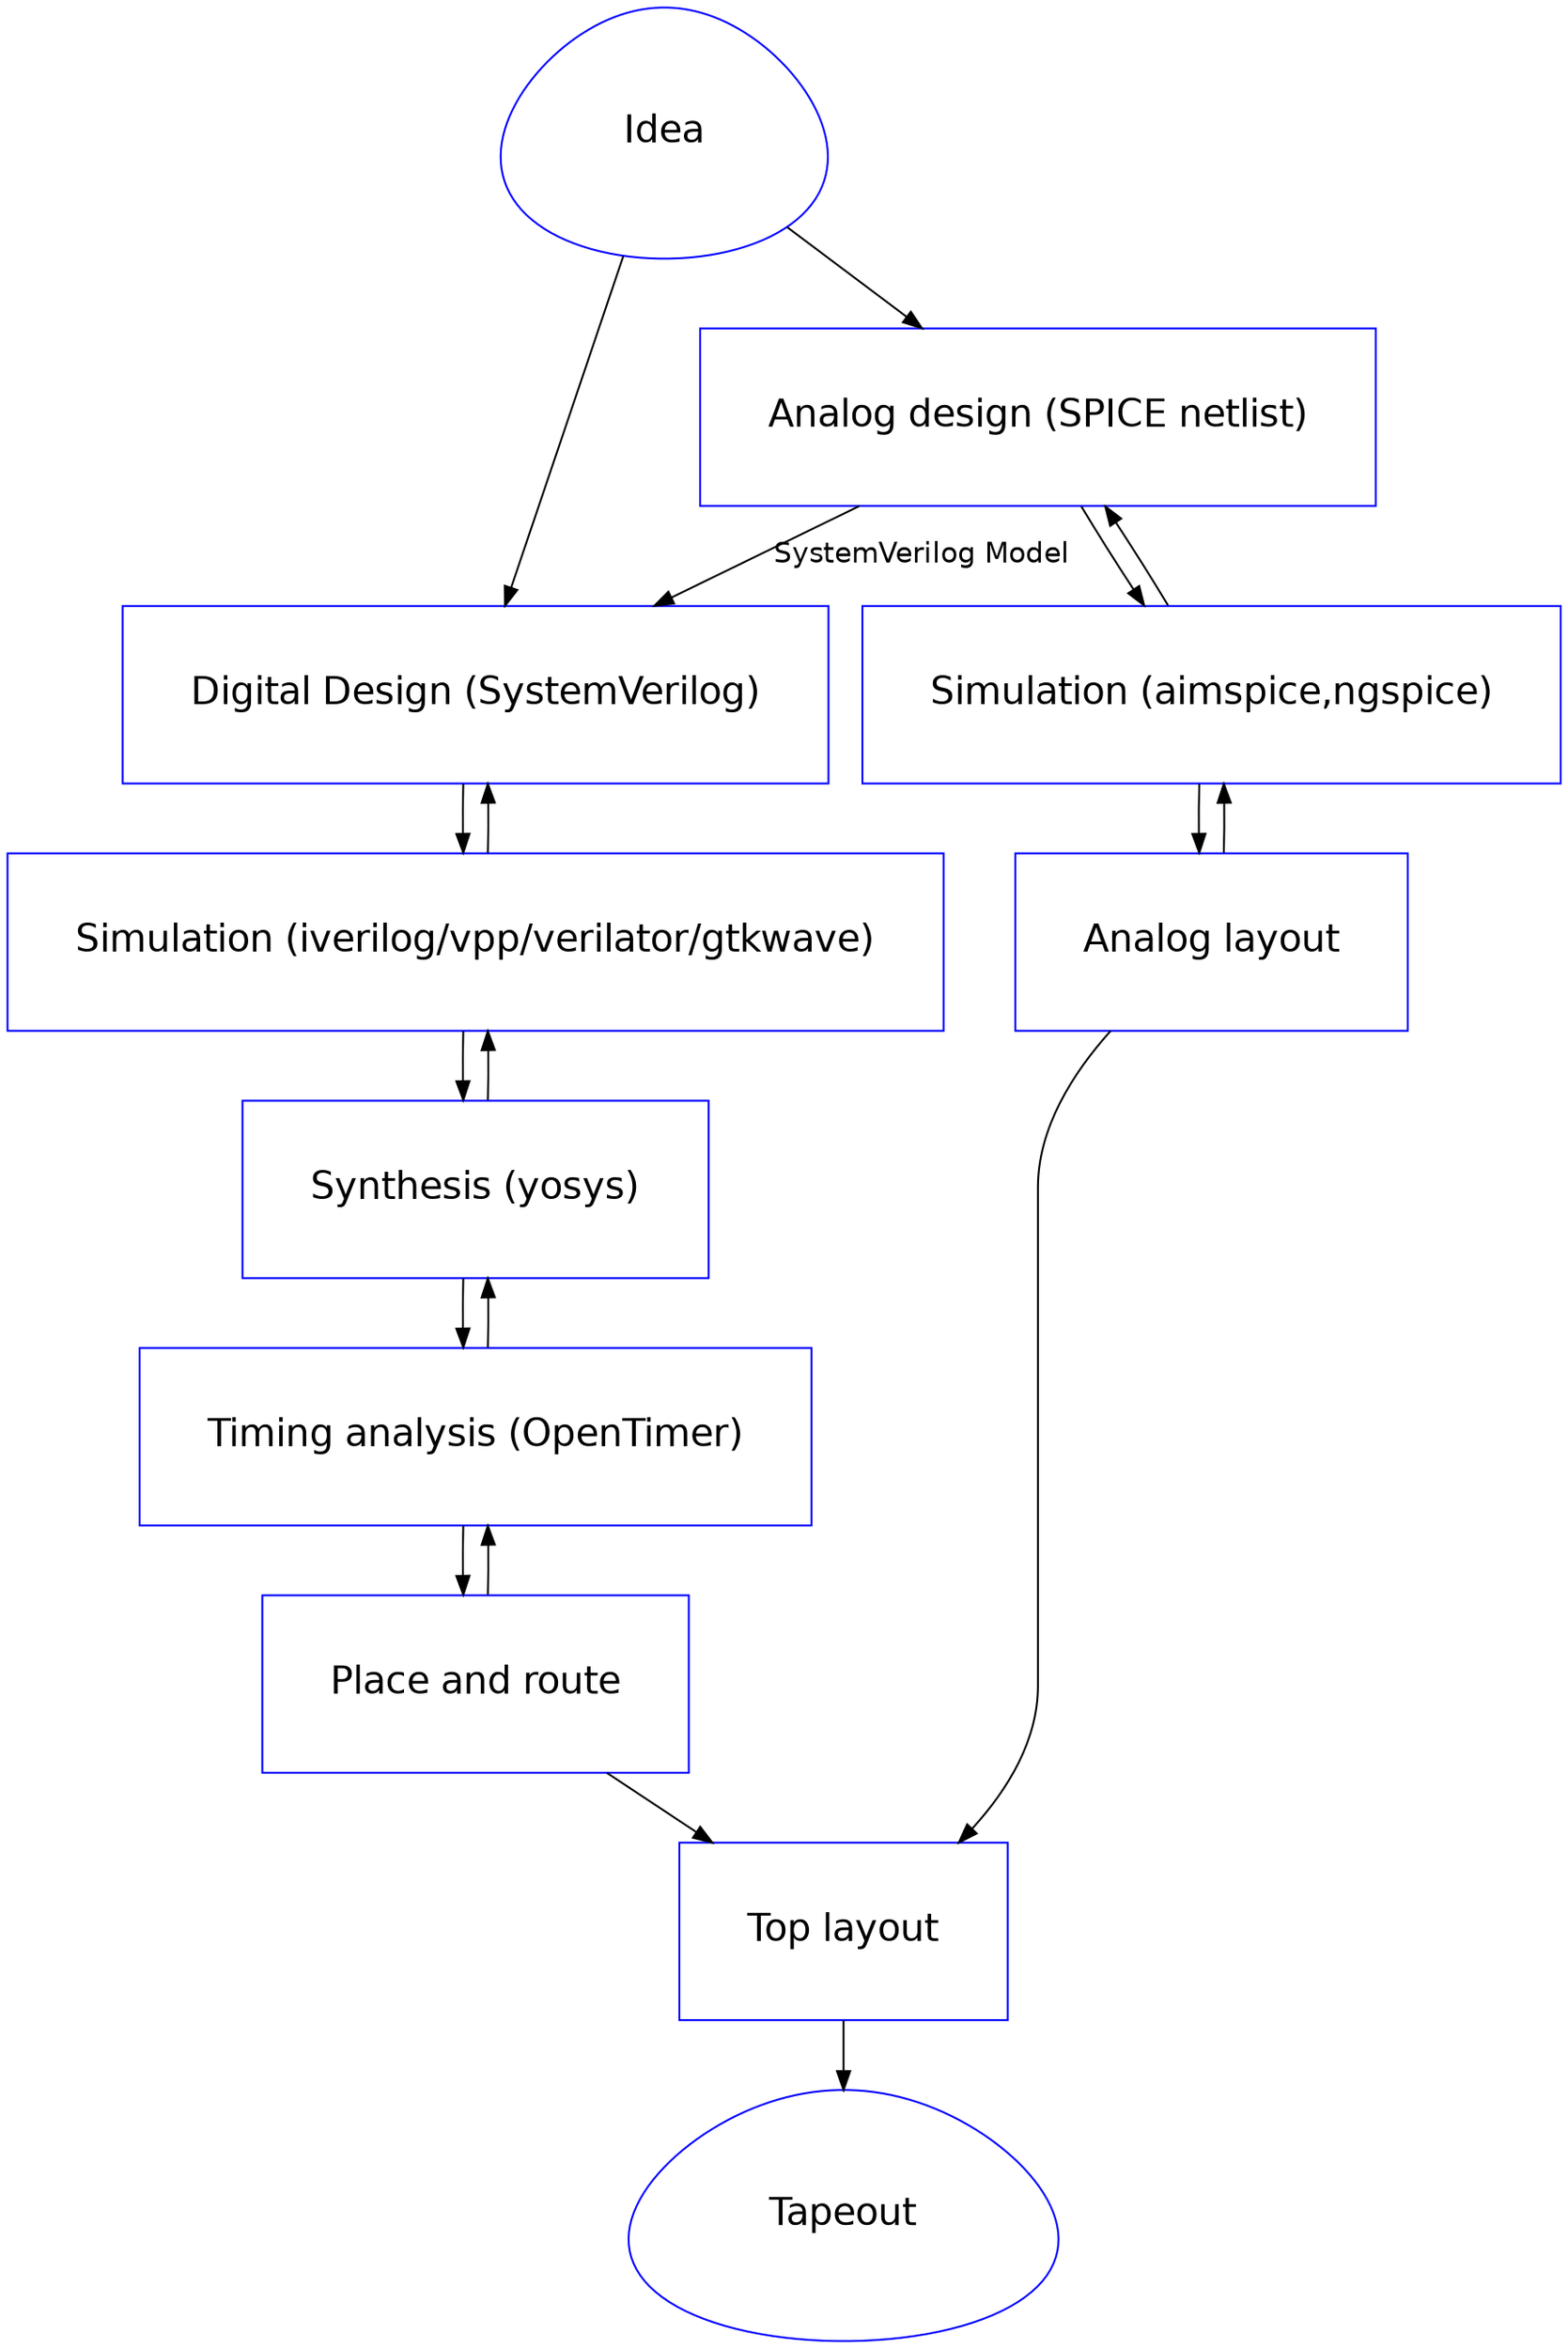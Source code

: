 digraph G{



  node [margin=0.5 color=blue fontcolor=black fontsize=20 width=0.5 shape=box fontname="Helvetica"]
I [label="Idea",shape=egg]
D [label="Digital Design (SystemVerilog)"]
S [label="Simulation (iverilog/vpp/verilator/gtkwave)"]
SY [label="Synthesis (yosys)"]
TA [label="Timing analysis (OpenTimer)"]
PNR [label="Place and route"]
LAT [label="Top layout"]
TO [label="Tapeout",shape=egg]

AD [label="Analog design (SPICE netlist)"]
AS [label="Simulation (aimspice,ngspice)"]
AL [label="Analog layout"]

D -> S -> SY -> TA -> PNR -> LAT
PNR -> TA -> SY -> S -> D


AD -> D [label="SystemVerilog Model" fontsize=15 fontname=Helvetica]

I -> AD
I -> D

AD -> AS -> AL -> LAT
AL -> AS -> AD
LAT-> TO
}
